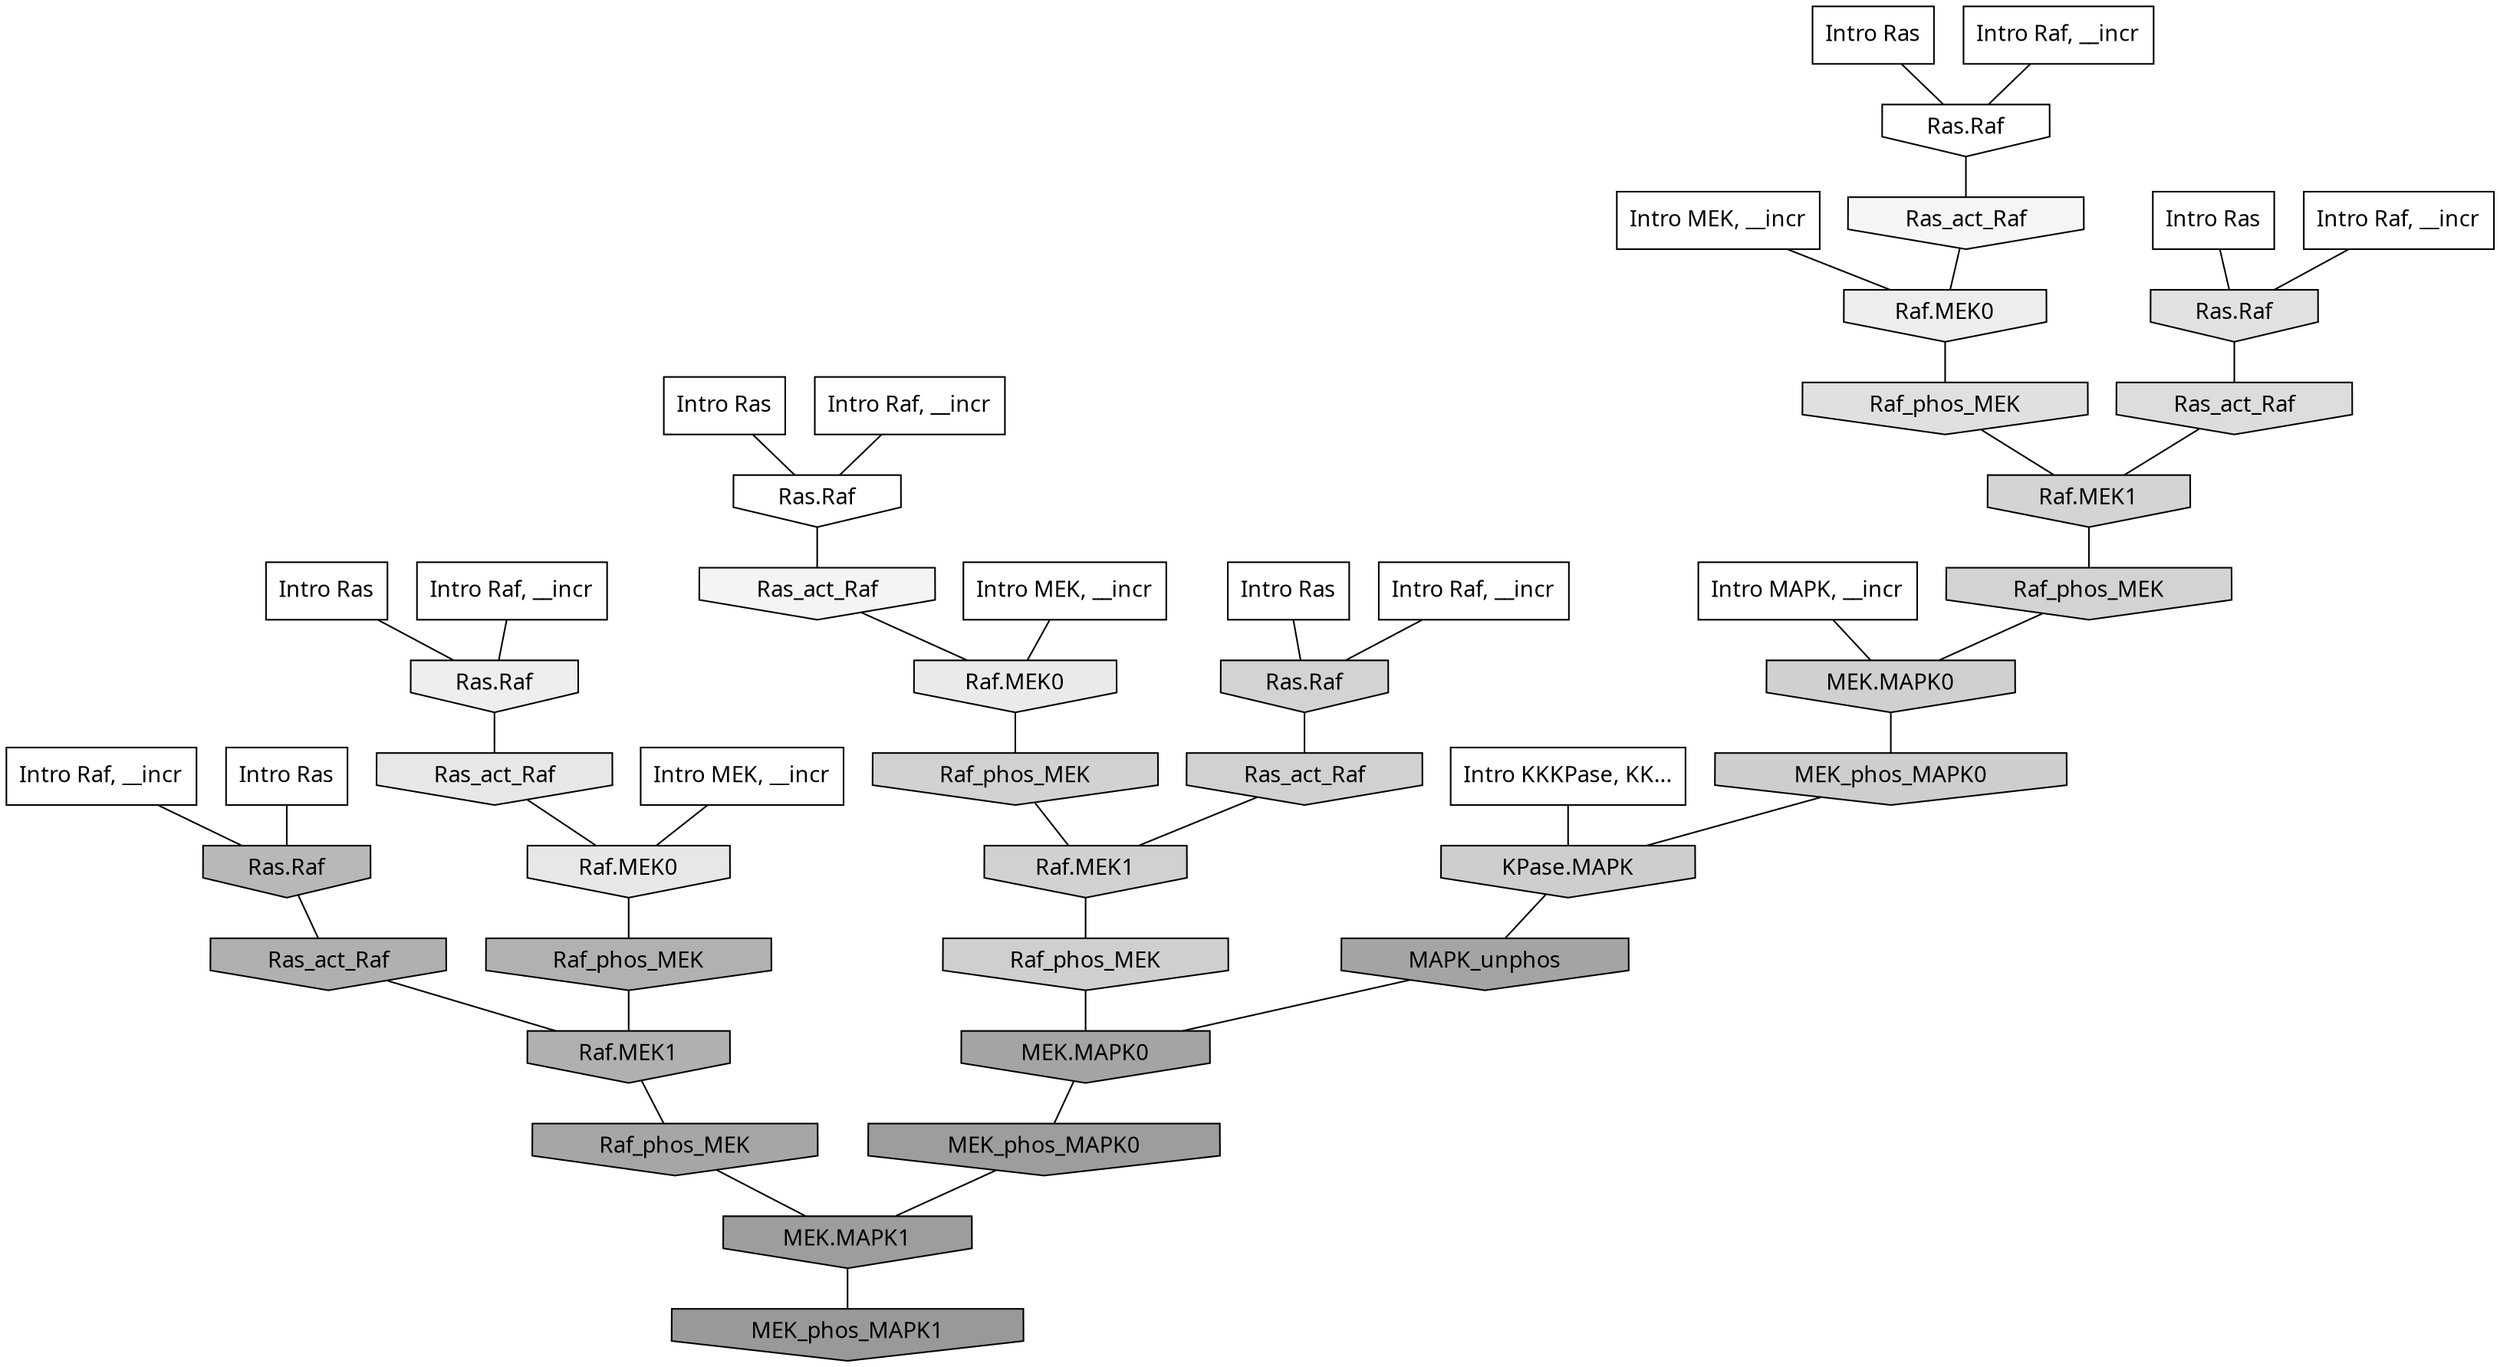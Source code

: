 digraph G{
  rankdir="TB";
  ranksep=0.30;
  node [fontname="CMU Serif"];
  edge [fontname="CMU Serif"];
  
  17 [label="Intro Ras", shape=rectangle, style=filled, fillcolor="0.000 0.000 1.000"]
  
  22 [label="Intro Ras", shape=rectangle, style=filled, fillcolor="0.000 0.000 1.000"]
  
  73 [label="Intro Ras", shape=rectangle, style=filled, fillcolor="0.000 0.000 1.000"]
  
  79 [label="Intro Ras", shape=rectangle, style=filled, fillcolor="0.000 0.000 1.000"]
  
  80 [label="Intro Ras", shape=rectangle, style=filled, fillcolor="0.000 0.000 1.000"]
  
  83 [label="Intro Ras", shape=rectangle, style=filled, fillcolor="0.000 0.000 1.000"]
  
  359 [label="Intro Raf, __incr", shape=rectangle, style=filled, fillcolor="0.000 0.000 1.000"]
  
  367 [label="Intro Raf, __incr", shape=rectangle, style=filled, fillcolor="0.000 0.000 1.000"]
  
  409 [label="Intro Raf, __incr", shape=rectangle, style=filled, fillcolor="0.000 0.000 1.000"]
  
  543 [label="Intro Raf, __incr", shape=rectangle, style=filled, fillcolor="0.000 0.000 1.000"]
  
  621 [label="Intro Raf, __incr", shape=rectangle, style=filled, fillcolor="0.000 0.000 1.000"]
  
  651 [label="Intro Raf, __incr", shape=rectangle, style=filled, fillcolor="0.000 0.000 1.000"]
  
  1481 [label="Intro MEK, __incr", shape=rectangle, style=filled, fillcolor="0.000 0.000 1.000"]
  
  1496 [label="Intro MEK, __incr", shape=rectangle, style=filled, fillcolor="0.000 0.000 1.000"]
  
  1732 [label="Intro MEK, __incr", shape=rectangle, style=filled, fillcolor="0.000 0.000 1.000"]
  
  2125 [label="Intro MAPK, __incr", shape=rectangle, style=filled, fillcolor="0.000 0.000 1.000"]
  
  3100 [label="Intro KKKPase, KK...", shape=rectangle, style=filled, fillcolor="0.000 0.000 1.000"]
  
  3264 [label="Ras.Raf", shape=invhouse, style=filled, fillcolor="0.000 0.000 1.000"]
  
  3284 [label="Ras.Raf", shape=invhouse, style=filled, fillcolor="0.000 0.000 1.000"]
  
  3653 [label="Ras_act_Raf", shape=invhouse, style=filled, fillcolor="0.000 0.000 0.962"]
  
  3746 [label="Ras_act_Raf", shape=invhouse, style=filled, fillcolor="0.000 0.000 0.956"]
  
  4211 [label="Ras.Raf", shape=invhouse, style=filled, fillcolor="0.000 0.000 0.931"]
  
  4238 [label="Raf.MEK0", shape=invhouse, style=filled, fillcolor="0.000 0.000 0.929"]
  
  4521 [label="Raf.MEK0", shape=invhouse, style=filled, fillcolor="0.000 0.000 0.915"]
  
  4723 [label="Ras_act_Raf", shape=invhouse, style=filled, fillcolor="0.000 0.000 0.904"]
  
  4730 [label="Raf.MEK0", shape=invhouse, style=filled, fillcolor="0.000 0.000 0.904"]
  
  5216 [label="Ras.Raf", shape=invhouse, style=filled, fillcolor="0.000 0.000 0.881"]
  
  5355 [label="Raf_phos_MEK", shape=invhouse, style=filled, fillcolor="0.000 0.000 0.876"]
  
  5584 [label="Ras_act_Raf", shape=invhouse, style=filled, fillcolor="0.000 0.000 0.864"]
  
  6495 [label="Raf.MEK1", shape=invhouse, style=filled, fillcolor="0.000 0.000 0.830"]
  
  6599 [label="Raf_phos_MEK", shape=invhouse, style=filled, fillcolor="0.000 0.000 0.827"]
  
  6626 [label="Ras.Raf", shape=invhouse, style=filled, fillcolor="0.000 0.000 0.826"]
  
  6793 [label="Raf_phos_MEK", shape=invhouse, style=filled, fillcolor="0.000 0.000 0.821"]
  
  6842 [label="Ras_act_Raf", shape=invhouse, style=filled, fillcolor="0.000 0.000 0.820"]
  
  6845 [label="Raf.MEK1", shape=invhouse, style=filled, fillcolor="0.000 0.000 0.820"]
  
  6986 [label="MEK.MAPK0", shape=invhouse, style=filled, fillcolor="0.000 0.000 0.816"]
  
  7168 [label="Raf_phos_MEK", shape=invhouse, style=filled, fillcolor="0.000 0.000 0.812"]
  
  7368 [label="MEK_phos_MAPK0", shape=invhouse, style=filled, fillcolor="0.000 0.000 0.807"]
  
  7395 [label="KPase.MAPK", shape=invhouse, style=filled, fillcolor="0.000 0.000 0.806"]
  
  11849 [label="Ras.Raf", shape=invhouse, style=filled, fillcolor="0.000 0.000 0.722"]
  
  14387 [label="Raf_phos_MEK", shape=invhouse, style=filled, fillcolor="0.000 0.000 0.692"]
  
  14479 [label="Ras_act_Raf", shape=invhouse, style=filled, fillcolor="0.000 0.000 0.691"]
  
  14489 [label="Raf.MEK1", shape=invhouse, style=filled, fillcolor="0.000 0.000 0.691"]
  
  17131 [label="Raf_phos_MEK", shape=invhouse, style=filled, fillcolor="0.000 0.000 0.649"]
  
  17383 [label="MAPK_unphos", shape=invhouse, style=filled, fillcolor="0.000 0.000 0.643"]
  
  17385 [label="MEK.MAPK0", shape=invhouse, style=filled, fillcolor="0.000 0.000 0.643"]
  
  18233 [label="MEK_phos_MAPK0", shape=invhouse, style=filled, fillcolor="0.000 0.000 0.617"]
  
  18234 [label="MEK.MAPK1", shape=invhouse, style=filled, fillcolor="0.000 0.000 0.617"]
  
  18779 [label="MEK_phos_MAPK1", shape=invhouse, style=filled, fillcolor="0.000 0.000 0.600"]
  
  
  18234 -> 18779 [dir=none, color="0.000 0.000 0.000"] 
  18233 -> 18234 [dir=none, color="0.000 0.000 0.000"] 
  17385 -> 18233 [dir=none, color="0.000 0.000 0.000"] 
  17383 -> 17385 [dir=none, color="0.000 0.000 0.000"] 
  17131 -> 18234 [dir=none, color="0.000 0.000 0.000"] 
  14489 -> 17131 [dir=none, color="0.000 0.000 0.000"] 
  14479 -> 14489 [dir=none, color="0.000 0.000 0.000"] 
  14387 -> 14489 [dir=none, color="0.000 0.000 0.000"] 
  11849 -> 14479 [dir=none, color="0.000 0.000 0.000"] 
  7395 -> 17383 [dir=none, color="0.000 0.000 0.000"] 
  7368 -> 7395 [dir=none, color="0.000 0.000 0.000"] 
  7168 -> 17385 [dir=none, color="0.000 0.000 0.000"] 
  6986 -> 7368 [dir=none, color="0.000 0.000 0.000"] 
  6845 -> 7168 [dir=none, color="0.000 0.000 0.000"] 
  6842 -> 6845 [dir=none, color="0.000 0.000 0.000"] 
  6793 -> 6845 [dir=none, color="0.000 0.000 0.000"] 
  6626 -> 6842 [dir=none, color="0.000 0.000 0.000"] 
  6599 -> 6986 [dir=none, color="0.000 0.000 0.000"] 
  6495 -> 6599 [dir=none, color="0.000 0.000 0.000"] 
  5584 -> 6495 [dir=none, color="0.000 0.000 0.000"] 
  5355 -> 6495 [dir=none, color="0.000 0.000 0.000"] 
  5216 -> 5584 [dir=none, color="0.000 0.000 0.000"] 
  4730 -> 14387 [dir=none, color="0.000 0.000 0.000"] 
  4723 -> 4730 [dir=none, color="0.000 0.000 0.000"] 
  4521 -> 6793 [dir=none, color="0.000 0.000 0.000"] 
  4238 -> 5355 [dir=none, color="0.000 0.000 0.000"] 
  4211 -> 4723 [dir=none, color="0.000 0.000 0.000"] 
  3746 -> 4521 [dir=none, color="0.000 0.000 0.000"] 
  3653 -> 4238 [dir=none, color="0.000 0.000 0.000"] 
  3284 -> 3653 [dir=none, color="0.000 0.000 0.000"] 
  3264 -> 3746 [dir=none, color="0.000 0.000 0.000"] 
  3100 -> 7395 [dir=none, color="0.000 0.000 0.000"] 
  2125 -> 6986 [dir=none, color="0.000 0.000 0.000"] 
  1732 -> 4521 [dir=none, color="0.000 0.000 0.000"] 
  1496 -> 4730 [dir=none, color="0.000 0.000 0.000"] 
  1481 -> 4238 [dir=none, color="0.000 0.000 0.000"] 
  651 -> 3264 [dir=none, color="0.000 0.000 0.000"] 
  621 -> 4211 [dir=none, color="0.000 0.000 0.000"] 
  543 -> 5216 [dir=none, color="0.000 0.000 0.000"] 
  409 -> 11849 [dir=none, color="0.000 0.000 0.000"] 
  367 -> 6626 [dir=none, color="0.000 0.000 0.000"] 
  359 -> 3284 [dir=none, color="0.000 0.000 0.000"] 
  83 -> 5216 [dir=none, color="0.000 0.000 0.000"] 
  80 -> 4211 [dir=none, color="0.000 0.000 0.000"] 
  79 -> 6626 [dir=none, color="0.000 0.000 0.000"] 
  73 -> 3284 [dir=none, color="0.000 0.000 0.000"] 
  22 -> 11849 [dir=none, color="0.000 0.000 0.000"] 
  17 -> 3264 [dir=none, color="0.000 0.000 0.000"] 
  
  }
